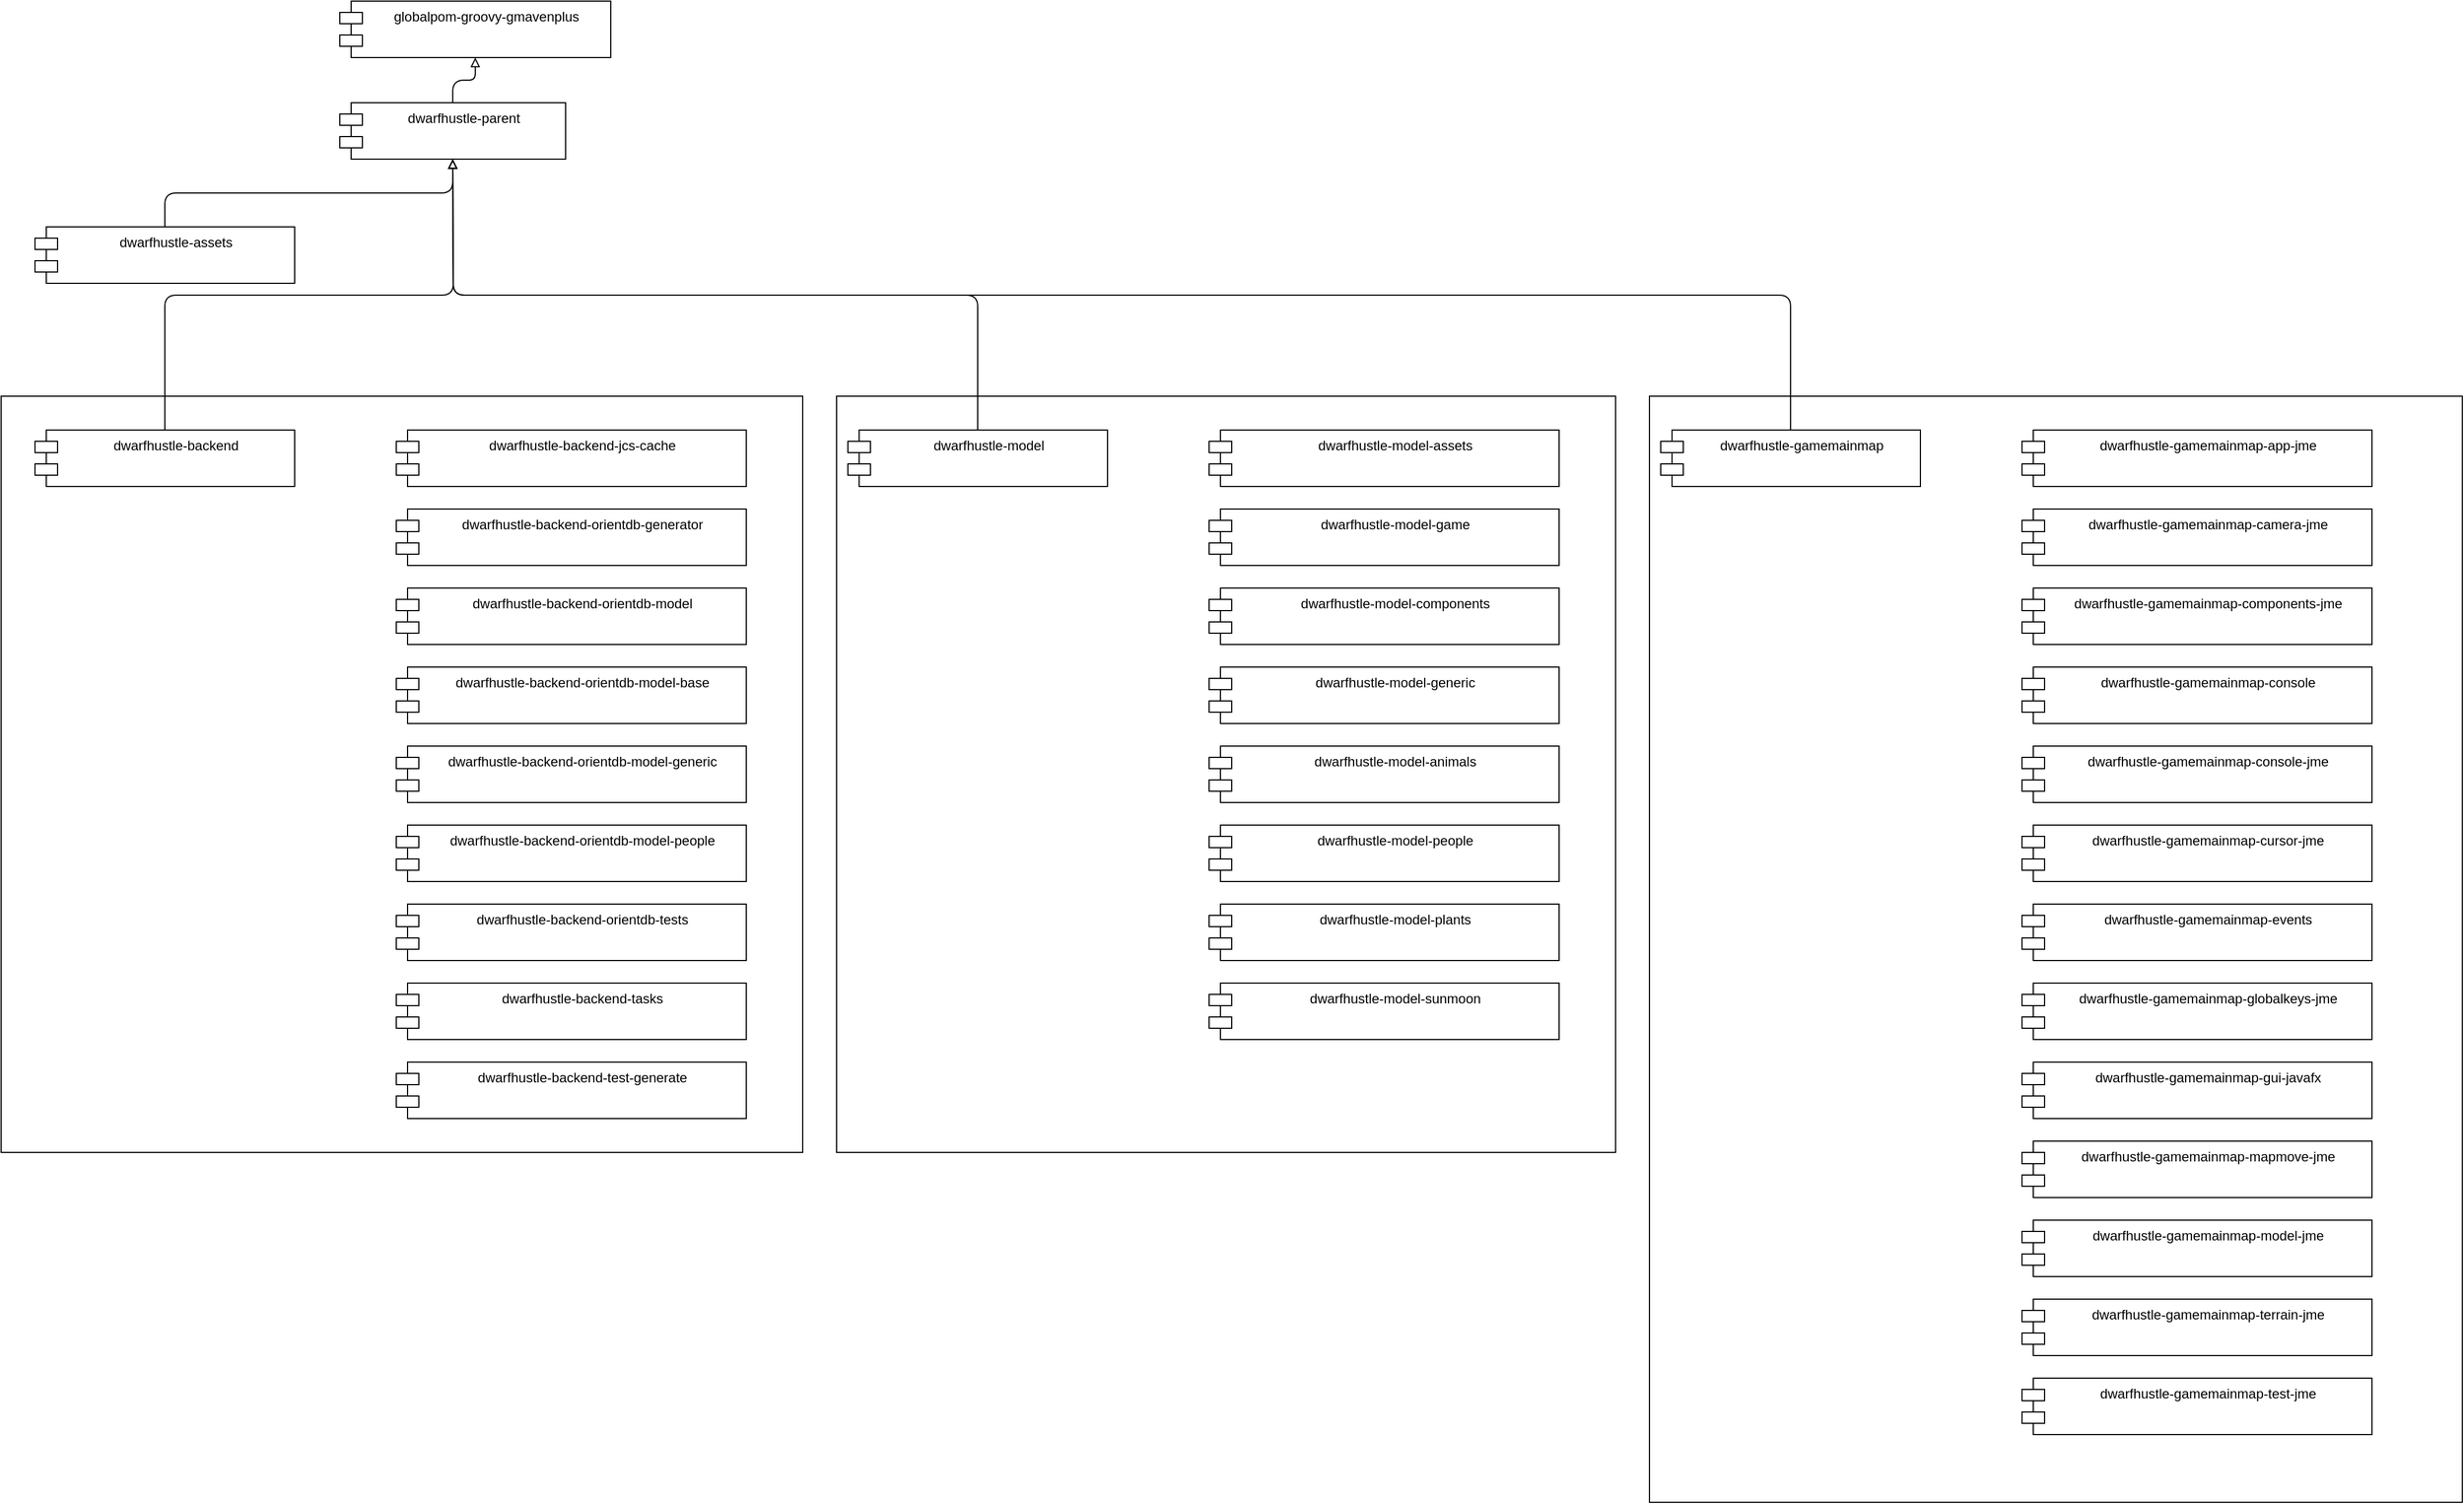 <mxfile version="14.1.4" type="github">
  <diagram id="uKU9A1B13DeepLOjT6Cy" name="Page-1">
    <mxGraphModel dx="1737" dy="1096" grid="1" gridSize="10" guides="1" tooltips="1" connect="1" arrows="1" fold="1" page="1" pageScale="1" pageWidth="850" pageHeight="1100" math="0" shadow="0">
      <root>
        <mxCell id="0" />
        <mxCell id="1" parent="0" />
        <mxCell id="nYNFxhxVLeYU1pLjJmcj-56" value="" style="rounded=0;whiteSpace=wrap;html=1;" vertex="1" parent="1">
          <mxGeometry x="1480" y="420" width="720" height="980" as="geometry" />
        </mxCell>
        <mxCell id="nYNFxhxVLeYU1pLjJmcj-55" value="" style="rounded=0;whiteSpace=wrap;html=1;" vertex="1" parent="1">
          <mxGeometry x="760" y="420" width="690" height="670" as="geometry" />
        </mxCell>
        <mxCell id="nYNFxhxVLeYU1pLjJmcj-54" value="" style="rounded=0;whiteSpace=wrap;html=1;" vertex="1" parent="1">
          <mxGeometry x="20" y="420" width="710" height="670" as="geometry" />
        </mxCell>
        <mxCell id="nYNFxhxVLeYU1pLjJmcj-1" value="globalpom-groovy-gmavenplus" style="shape=module;align=left;spacingLeft=20;align=center;verticalAlign=top;" vertex="1" parent="1">
          <mxGeometry x="320" y="70" width="240" height="50" as="geometry" />
        </mxCell>
        <mxCell id="nYNFxhxVLeYU1pLjJmcj-2" value="dwarfhustle-parent" style="shape=module;align=left;spacingLeft=20;align=center;verticalAlign=top;" vertex="1" parent="1">
          <mxGeometry x="320" y="160" width="200" height="50" as="geometry" />
        </mxCell>
        <mxCell id="nYNFxhxVLeYU1pLjJmcj-3" value="dwarfhustle-assets" style="shape=module;align=left;spacingLeft=20;align=center;verticalAlign=top;" vertex="1" parent="1">
          <mxGeometry x="50" y="270" width="230" height="50" as="geometry" />
        </mxCell>
        <mxCell id="nYNFxhxVLeYU1pLjJmcj-4" value="dwarfhustle-backend" style="shape=module;align=left;spacingLeft=20;align=center;verticalAlign=top;" vertex="1" parent="1">
          <mxGeometry x="50" y="450" width="230" height="50" as="geometry" />
        </mxCell>
        <mxCell id="nYNFxhxVLeYU1pLjJmcj-5" value="dwarfhustle-model" style="shape=module;align=left;spacingLeft=20;align=center;verticalAlign=top;" vertex="1" parent="1">
          <mxGeometry x="770" y="450" width="230" height="50" as="geometry" />
        </mxCell>
        <mxCell id="nYNFxhxVLeYU1pLjJmcj-6" value="dwarfhustle-backend-jcs-cache" style="shape=module;align=left;spacingLeft=20;align=center;verticalAlign=top;" vertex="1" parent="1">
          <mxGeometry x="370" y="450" width="310" height="50" as="geometry" />
        </mxCell>
        <mxCell id="nYNFxhxVLeYU1pLjJmcj-7" value="dwarfhustle-backend-orientdb-generator" style="shape=module;align=left;spacingLeft=20;align=center;verticalAlign=top;" vertex="1" parent="1">
          <mxGeometry x="370" y="520" width="310" height="50" as="geometry" />
        </mxCell>
        <mxCell id="nYNFxhxVLeYU1pLjJmcj-8" value="dwarfhustle-backend-orientdb-model" style="shape=module;align=left;spacingLeft=20;align=center;verticalAlign=top;" vertex="1" parent="1">
          <mxGeometry x="370" y="590" width="310" height="50" as="geometry" />
        </mxCell>
        <mxCell id="nYNFxhxVLeYU1pLjJmcj-9" value="dwarfhustle-backend-orientdb-model-base" style="shape=module;align=left;spacingLeft=20;align=center;verticalAlign=top;" vertex="1" parent="1">
          <mxGeometry x="370" y="660" width="310" height="50" as="geometry" />
        </mxCell>
        <mxCell id="nYNFxhxVLeYU1pLjJmcj-10" value="dwarfhustle-backend-orientdb-model-generic" style="shape=module;align=left;spacingLeft=20;align=center;verticalAlign=top;" vertex="1" parent="1">
          <mxGeometry x="370" y="730" width="310" height="50" as="geometry" />
        </mxCell>
        <mxCell id="nYNFxhxVLeYU1pLjJmcj-11" value="dwarfhustle-backend-orientdb-model-people" style="shape=module;align=left;spacingLeft=20;align=center;verticalAlign=top;" vertex="1" parent="1">
          <mxGeometry x="370" y="800" width="310" height="50" as="geometry" />
        </mxCell>
        <mxCell id="nYNFxhxVLeYU1pLjJmcj-12" value="dwarfhustle-backend-orientdb-tests" style="shape=module;align=left;spacingLeft=20;align=center;verticalAlign=top;" vertex="1" parent="1">
          <mxGeometry x="370" y="870" width="310" height="50" as="geometry" />
        </mxCell>
        <mxCell id="nYNFxhxVLeYU1pLjJmcj-13" value="dwarfhustle-backend-tasks" style="shape=module;align=left;spacingLeft=20;align=center;verticalAlign=top;" vertex="1" parent="1">
          <mxGeometry x="370" y="940" width="310" height="50" as="geometry" />
        </mxCell>
        <mxCell id="nYNFxhxVLeYU1pLjJmcj-14" value="dwarfhustle-backend-test-generate" style="shape=module;align=left;spacingLeft=20;align=center;verticalAlign=top;" vertex="1" parent="1">
          <mxGeometry x="370" y="1010" width="310" height="50" as="geometry" />
        </mxCell>
        <mxCell id="nYNFxhxVLeYU1pLjJmcj-15" value="dwarfhustle-model-assets" style="shape=module;align=left;spacingLeft=20;align=center;verticalAlign=top;" vertex="1" parent="1">
          <mxGeometry x="1090" y="450" width="310" height="50" as="geometry" />
        </mxCell>
        <mxCell id="nYNFxhxVLeYU1pLjJmcj-16" value="dwarfhustle-model-game" style="shape=module;align=left;spacingLeft=20;align=center;verticalAlign=top;" vertex="1" parent="1">
          <mxGeometry x="1090" y="520" width="310" height="50" as="geometry" />
        </mxCell>
        <mxCell id="nYNFxhxVLeYU1pLjJmcj-17" value="dwarfhustle-model-components" style="shape=module;align=left;spacingLeft=20;align=center;verticalAlign=top;" vertex="1" parent="1">
          <mxGeometry x="1090" y="590" width="310" height="50" as="geometry" />
        </mxCell>
        <mxCell id="nYNFxhxVLeYU1pLjJmcj-18" value="dwarfhustle-model-generic" style="shape=module;align=left;spacingLeft=20;align=center;verticalAlign=top;" vertex="1" parent="1">
          <mxGeometry x="1090" y="660" width="310" height="50" as="geometry" />
        </mxCell>
        <mxCell id="nYNFxhxVLeYU1pLjJmcj-19" value="dwarfhustle-model-animals" style="shape=module;align=left;spacingLeft=20;align=center;verticalAlign=top;" vertex="1" parent="1">
          <mxGeometry x="1090" y="730" width="310" height="50" as="geometry" />
        </mxCell>
        <mxCell id="nYNFxhxVLeYU1pLjJmcj-20" value="dwarfhustle-model-people" style="shape=module;align=left;spacingLeft=20;align=center;verticalAlign=top;" vertex="1" parent="1">
          <mxGeometry x="1090" y="800" width="310" height="50" as="geometry" />
        </mxCell>
        <mxCell id="nYNFxhxVLeYU1pLjJmcj-21" value="dwarfhustle-model-plants" style="shape=module;align=left;spacingLeft=20;align=center;verticalAlign=top;" vertex="1" parent="1">
          <mxGeometry x="1090" y="870" width="310" height="50" as="geometry" />
        </mxCell>
        <mxCell id="nYNFxhxVLeYU1pLjJmcj-22" value="dwarfhustle-model-sunmoon" style="shape=module;align=left;spacingLeft=20;align=center;verticalAlign=top;" vertex="1" parent="1">
          <mxGeometry x="1090" y="940" width="310" height="50" as="geometry" />
        </mxCell>
        <mxCell id="nYNFxhxVLeYU1pLjJmcj-23" value="dwarfhustle-gamemainmap" style="shape=module;align=left;spacingLeft=20;align=center;verticalAlign=top;" vertex="1" parent="1">
          <mxGeometry x="1490" y="450" width="230" height="50" as="geometry" />
        </mxCell>
        <mxCell id="nYNFxhxVLeYU1pLjJmcj-24" value="dwarfhustle-gamemainmap-app-jme" style="shape=module;align=left;spacingLeft=20;align=center;verticalAlign=top;" vertex="1" parent="1">
          <mxGeometry x="1810" y="450" width="310" height="50" as="geometry" />
        </mxCell>
        <mxCell id="nYNFxhxVLeYU1pLjJmcj-25" value="dwarfhustle-gamemainmap-camera-jme" style="shape=module;align=left;spacingLeft=20;align=center;verticalAlign=top;" vertex="1" parent="1">
          <mxGeometry x="1810" y="520" width="310" height="50" as="geometry" />
        </mxCell>
        <mxCell id="nYNFxhxVLeYU1pLjJmcj-26" value="dwarfhustle-gamemainmap-components-jme" style="shape=module;align=left;spacingLeft=20;align=center;verticalAlign=top;" vertex="1" parent="1">
          <mxGeometry x="1810" y="590" width="310" height="50" as="geometry" />
        </mxCell>
        <mxCell id="nYNFxhxVLeYU1pLjJmcj-27" value="dwarfhustle-gamemainmap-console" style="shape=module;align=left;spacingLeft=20;align=center;verticalAlign=top;" vertex="1" parent="1">
          <mxGeometry x="1810" y="660" width="310" height="50" as="geometry" />
        </mxCell>
        <mxCell id="nYNFxhxVLeYU1pLjJmcj-28" value="dwarfhustle-gamemainmap-console-jme" style="shape=module;align=left;spacingLeft=20;align=center;verticalAlign=top;" vertex="1" parent="1">
          <mxGeometry x="1810" y="730" width="310" height="50" as="geometry" />
        </mxCell>
        <mxCell id="nYNFxhxVLeYU1pLjJmcj-29" value="dwarfhustle-gamemainmap-cursor-jme" style="shape=module;align=left;spacingLeft=20;align=center;verticalAlign=top;" vertex="1" parent="1">
          <mxGeometry x="1810" y="800" width="310" height="50" as="geometry" />
        </mxCell>
        <mxCell id="nYNFxhxVLeYU1pLjJmcj-30" value="dwarfhustle-gamemainmap-events" style="shape=module;align=left;spacingLeft=20;align=center;verticalAlign=top;" vertex="1" parent="1">
          <mxGeometry x="1810" y="870" width="310" height="50" as="geometry" />
        </mxCell>
        <mxCell id="nYNFxhxVLeYU1pLjJmcj-31" value="dwarfhustle-gamemainmap-globalkeys-jme" style="shape=module;align=left;spacingLeft=20;align=center;verticalAlign=top;" vertex="1" parent="1">
          <mxGeometry x="1810" y="940" width="310" height="50" as="geometry" />
        </mxCell>
        <mxCell id="nYNFxhxVLeYU1pLjJmcj-32" value="dwarfhustle-gamemainmap-gui-javafx" style="shape=module;align=left;spacingLeft=20;align=center;verticalAlign=top;" vertex="1" parent="1">
          <mxGeometry x="1810" y="1010" width="310" height="50" as="geometry" />
        </mxCell>
        <mxCell id="nYNFxhxVLeYU1pLjJmcj-33" value="dwarfhustle-gamemainmap-mapmove-jme" style="shape=module;align=left;spacingLeft=20;align=center;verticalAlign=top;" vertex="1" parent="1">
          <mxGeometry x="1810" y="1080" width="310" height="50" as="geometry" />
        </mxCell>
        <mxCell id="nYNFxhxVLeYU1pLjJmcj-34" value="dwarfhustle-gamemainmap-model-jme" style="shape=module;align=left;spacingLeft=20;align=center;verticalAlign=top;" vertex="1" parent="1">
          <mxGeometry x="1810" y="1150" width="310" height="50" as="geometry" />
        </mxCell>
        <mxCell id="nYNFxhxVLeYU1pLjJmcj-35" value="dwarfhustle-gamemainmap-terrain-jme" style="shape=module;align=left;spacingLeft=20;align=center;verticalAlign=top;" vertex="1" parent="1">
          <mxGeometry x="1810" y="1220" width="310" height="50" as="geometry" />
        </mxCell>
        <mxCell id="nYNFxhxVLeYU1pLjJmcj-36" value="dwarfhustle-gamemainmap-test-jme" style="shape=module;align=left;spacingLeft=20;align=center;verticalAlign=top;" vertex="1" parent="1">
          <mxGeometry x="1810" y="1290" width="310" height="50" as="geometry" />
        </mxCell>
        <mxCell id="nYNFxhxVLeYU1pLjJmcj-40" value="" style="endArrow=block;html=1;entryX=0.5;entryY=1;entryDx=0;entryDy=0;exitX=0.5;exitY=0;exitDx=0;exitDy=0;endFill=0;edgeStyle=orthogonalEdgeStyle;" edge="1" parent="1" source="nYNFxhxVLeYU1pLjJmcj-2" target="nYNFxhxVLeYU1pLjJmcj-1">
          <mxGeometry width="50" height="50" relative="1" as="geometry">
            <mxPoint x="930" y="680" as="sourcePoint" />
            <mxPoint x="610" y="190" as="targetPoint" />
          </mxGeometry>
        </mxCell>
        <mxCell id="nYNFxhxVLeYU1pLjJmcj-41" value="" style="endArrow=block;html=1;entryX=0.5;entryY=1;entryDx=0;entryDy=0;exitX=0.5;exitY=0;exitDx=0;exitDy=0;endFill=0;edgeStyle=orthogonalEdgeStyle;" edge="1" parent="1" source="nYNFxhxVLeYU1pLjJmcj-3" target="nYNFxhxVLeYU1pLjJmcj-2">
          <mxGeometry width="50" height="50" relative="1" as="geometry">
            <mxPoint x="430" y="170" as="sourcePoint" />
            <mxPoint x="450" y="130" as="targetPoint" />
          </mxGeometry>
        </mxCell>
        <mxCell id="nYNFxhxVLeYU1pLjJmcj-42" value="" style="endArrow=block;html=1;exitX=0.5;exitY=0;exitDx=0;exitDy=0;endFill=0;edgeStyle=orthogonalEdgeStyle;elbow=vertical;" edge="1" parent="1" source="nYNFxhxVLeYU1pLjJmcj-4">
          <mxGeometry width="50" height="50" relative="1" as="geometry">
            <mxPoint x="220" y="360" as="sourcePoint" />
            <mxPoint x="420" y="210" as="targetPoint" />
          </mxGeometry>
        </mxCell>
        <mxCell id="nYNFxhxVLeYU1pLjJmcj-43" value="" style="endArrow=block;html=1;exitX=0.5;exitY=0;exitDx=0;exitDy=0;endFill=0;edgeStyle=orthogonalEdgeStyle;elbow=vertical;" edge="1" parent="1" source="nYNFxhxVLeYU1pLjJmcj-5">
          <mxGeometry width="50" height="50" relative="1" as="geometry">
            <mxPoint x="510" y="400" as="sourcePoint" />
            <mxPoint x="420" y="210" as="targetPoint" />
          </mxGeometry>
        </mxCell>
        <mxCell id="nYNFxhxVLeYU1pLjJmcj-44" value="" style="endArrow=block;html=1;exitX=0.5;exitY=0;exitDx=0;exitDy=0;endFill=0;edgeStyle=orthogonalEdgeStyle;elbow=vertical;" edge="1" parent="1" source="nYNFxhxVLeYU1pLjJmcj-23">
          <mxGeometry width="50" height="50" relative="1" as="geometry">
            <mxPoint x="1275" y="340" as="sourcePoint" />
            <mxPoint x="420" y="210" as="targetPoint" />
          </mxGeometry>
        </mxCell>
      </root>
    </mxGraphModel>
  </diagram>
</mxfile>
